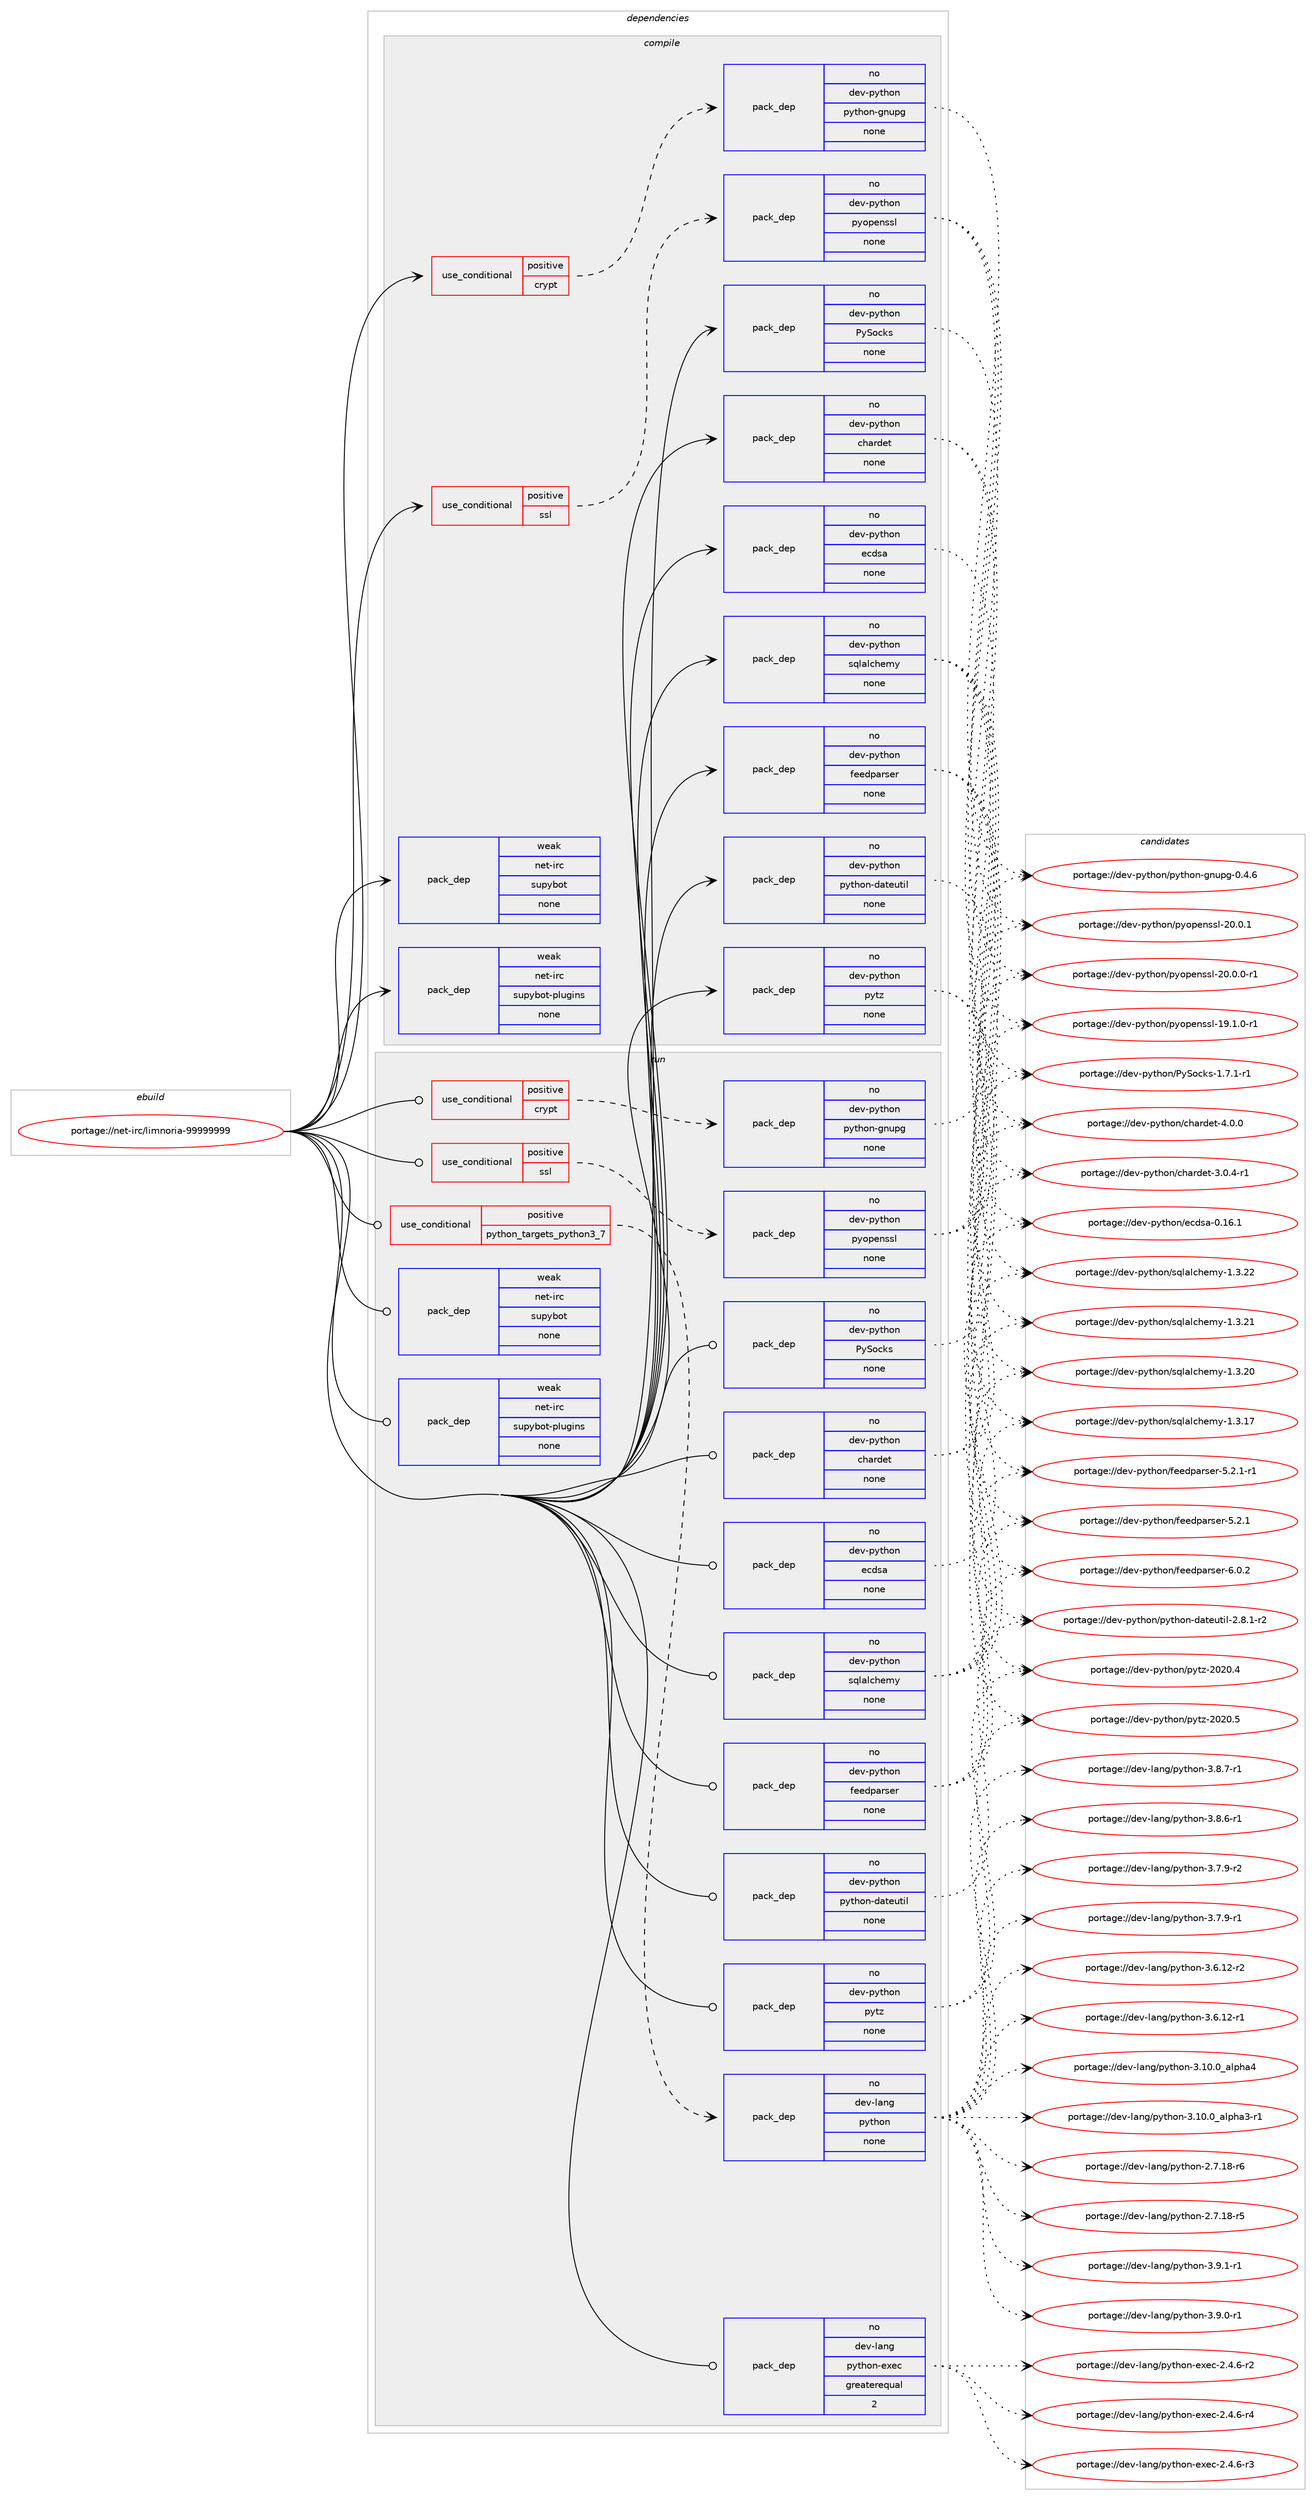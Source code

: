 digraph prolog {

# *************
# Graph options
# *************

newrank=true;
concentrate=true;
compound=true;
graph [rankdir=LR,fontname=Helvetica,fontsize=10,ranksep=1.5];#, ranksep=2.5, nodesep=0.2];
edge  [arrowhead=vee];
node  [fontname=Helvetica,fontsize=10];

# **********
# The ebuild
# **********

subgraph cluster_leftcol {
color=gray;
rank=same;
label=<<i>ebuild</i>>;
id [label="portage://net-irc/limnoria-99999999", color=red, width=4, href="../net-irc/limnoria-99999999.svg"];
}

# ****************
# The dependencies
# ****************

subgraph cluster_midcol {
color=gray;
label=<<i>dependencies</i>>;
subgraph cluster_compile {
fillcolor="#eeeeee";
style=filled;
label=<<i>compile</i>>;
subgraph cond8643 {
dependency28158 [label=<<TABLE BORDER="0" CELLBORDER="1" CELLSPACING="0" CELLPADDING="4"><TR><TD ROWSPAN="3" CELLPADDING="10">use_conditional</TD></TR><TR><TD>positive</TD></TR><TR><TD>crypt</TD></TR></TABLE>>, shape=none, color=red];
subgraph pack19263 {
dependency28159 [label=<<TABLE BORDER="0" CELLBORDER="1" CELLSPACING="0" CELLPADDING="4" WIDTH="220"><TR><TD ROWSPAN="6" CELLPADDING="30">pack_dep</TD></TR><TR><TD WIDTH="110">no</TD></TR><TR><TD>dev-python</TD></TR><TR><TD>python-gnupg</TD></TR><TR><TD>none</TD></TR><TR><TD></TD></TR></TABLE>>, shape=none, color=blue];
}
dependency28158:e -> dependency28159:w [weight=20,style="dashed",arrowhead="vee"];
}
id:e -> dependency28158:w [weight=20,style="solid",arrowhead="vee"];
subgraph cond8644 {
dependency28160 [label=<<TABLE BORDER="0" CELLBORDER="1" CELLSPACING="0" CELLPADDING="4"><TR><TD ROWSPAN="3" CELLPADDING="10">use_conditional</TD></TR><TR><TD>positive</TD></TR><TR><TD>ssl</TD></TR></TABLE>>, shape=none, color=red];
subgraph pack19264 {
dependency28161 [label=<<TABLE BORDER="0" CELLBORDER="1" CELLSPACING="0" CELLPADDING="4" WIDTH="220"><TR><TD ROWSPAN="6" CELLPADDING="30">pack_dep</TD></TR><TR><TD WIDTH="110">no</TD></TR><TR><TD>dev-python</TD></TR><TR><TD>pyopenssl</TD></TR><TR><TD>none</TD></TR><TR><TD></TD></TR></TABLE>>, shape=none, color=blue];
}
dependency28160:e -> dependency28161:w [weight=20,style="dashed",arrowhead="vee"];
}
id:e -> dependency28160:w [weight=20,style="solid",arrowhead="vee"];
subgraph pack19265 {
dependency28162 [label=<<TABLE BORDER="0" CELLBORDER="1" CELLSPACING="0" CELLPADDING="4" WIDTH="220"><TR><TD ROWSPAN="6" CELLPADDING="30">pack_dep</TD></TR><TR><TD WIDTH="110">no</TD></TR><TR><TD>dev-python</TD></TR><TR><TD>PySocks</TD></TR><TR><TD>none</TD></TR><TR><TD></TD></TR></TABLE>>, shape=none, color=blue];
}
id:e -> dependency28162:w [weight=20,style="solid",arrowhead="vee"];
subgraph pack19266 {
dependency28163 [label=<<TABLE BORDER="0" CELLBORDER="1" CELLSPACING="0" CELLPADDING="4" WIDTH="220"><TR><TD ROWSPAN="6" CELLPADDING="30">pack_dep</TD></TR><TR><TD WIDTH="110">no</TD></TR><TR><TD>dev-python</TD></TR><TR><TD>chardet</TD></TR><TR><TD>none</TD></TR><TR><TD></TD></TR></TABLE>>, shape=none, color=blue];
}
id:e -> dependency28163:w [weight=20,style="solid",arrowhead="vee"];
subgraph pack19267 {
dependency28164 [label=<<TABLE BORDER="0" CELLBORDER="1" CELLSPACING="0" CELLPADDING="4" WIDTH="220"><TR><TD ROWSPAN="6" CELLPADDING="30">pack_dep</TD></TR><TR><TD WIDTH="110">no</TD></TR><TR><TD>dev-python</TD></TR><TR><TD>ecdsa</TD></TR><TR><TD>none</TD></TR><TR><TD></TD></TR></TABLE>>, shape=none, color=blue];
}
id:e -> dependency28164:w [weight=20,style="solid",arrowhead="vee"];
subgraph pack19268 {
dependency28165 [label=<<TABLE BORDER="0" CELLBORDER="1" CELLSPACING="0" CELLPADDING="4" WIDTH="220"><TR><TD ROWSPAN="6" CELLPADDING="30">pack_dep</TD></TR><TR><TD WIDTH="110">no</TD></TR><TR><TD>dev-python</TD></TR><TR><TD>feedparser</TD></TR><TR><TD>none</TD></TR><TR><TD></TD></TR></TABLE>>, shape=none, color=blue];
}
id:e -> dependency28165:w [weight=20,style="solid",arrowhead="vee"];
subgraph pack19269 {
dependency28166 [label=<<TABLE BORDER="0" CELLBORDER="1" CELLSPACING="0" CELLPADDING="4" WIDTH="220"><TR><TD ROWSPAN="6" CELLPADDING="30">pack_dep</TD></TR><TR><TD WIDTH="110">no</TD></TR><TR><TD>dev-python</TD></TR><TR><TD>python-dateutil</TD></TR><TR><TD>none</TD></TR><TR><TD></TD></TR></TABLE>>, shape=none, color=blue];
}
id:e -> dependency28166:w [weight=20,style="solid",arrowhead="vee"];
subgraph pack19270 {
dependency28167 [label=<<TABLE BORDER="0" CELLBORDER="1" CELLSPACING="0" CELLPADDING="4" WIDTH="220"><TR><TD ROWSPAN="6" CELLPADDING="30">pack_dep</TD></TR><TR><TD WIDTH="110">no</TD></TR><TR><TD>dev-python</TD></TR><TR><TD>pytz</TD></TR><TR><TD>none</TD></TR><TR><TD></TD></TR></TABLE>>, shape=none, color=blue];
}
id:e -> dependency28167:w [weight=20,style="solid",arrowhead="vee"];
subgraph pack19271 {
dependency28168 [label=<<TABLE BORDER="0" CELLBORDER="1" CELLSPACING="0" CELLPADDING="4" WIDTH="220"><TR><TD ROWSPAN="6" CELLPADDING="30">pack_dep</TD></TR><TR><TD WIDTH="110">no</TD></TR><TR><TD>dev-python</TD></TR><TR><TD>sqlalchemy</TD></TR><TR><TD>none</TD></TR><TR><TD></TD></TR></TABLE>>, shape=none, color=blue];
}
id:e -> dependency28168:w [weight=20,style="solid",arrowhead="vee"];
subgraph pack19272 {
dependency28169 [label=<<TABLE BORDER="0" CELLBORDER="1" CELLSPACING="0" CELLPADDING="4" WIDTH="220"><TR><TD ROWSPAN="6" CELLPADDING="30">pack_dep</TD></TR><TR><TD WIDTH="110">weak</TD></TR><TR><TD>net-irc</TD></TR><TR><TD>supybot</TD></TR><TR><TD>none</TD></TR><TR><TD></TD></TR></TABLE>>, shape=none, color=blue];
}
id:e -> dependency28169:w [weight=20,style="solid",arrowhead="vee"];
subgraph pack19273 {
dependency28170 [label=<<TABLE BORDER="0" CELLBORDER="1" CELLSPACING="0" CELLPADDING="4" WIDTH="220"><TR><TD ROWSPAN="6" CELLPADDING="30">pack_dep</TD></TR><TR><TD WIDTH="110">weak</TD></TR><TR><TD>net-irc</TD></TR><TR><TD>supybot-plugins</TD></TR><TR><TD>none</TD></TR><TR><TD></TD></TR></TABLE>>, shape=none, color=blue];
}
id:e -> dependency28170:w [weight=20,style="solid",arrowhead="vee"];
}
subgraph cluster_compileandrun {
fillcolor="#eeeeee";
style=filled;
label=<<i>compile and run</i>>;
}
subgraph cluster_run {
fillcolor="#eeeeee";
style=filled;
label=<<i>run</i>>;
subgraph cond8645 {
dependency28171 [label=<<TABLE BORDER="0" CELLBORDER="1" CELLSPACING="0" CELLPADDING="4"><TR><TD ROWSPAN="3" CELLPADDING="10">use_conditional</TD></TR><TR><TD>positive</TD></TR><TR><TD>crypt</TD></TR></TABLE>>, shape=none, color=red];
subgraph pack19274 {
dependency28172 [label=<<TABLE BORDER="0" CELLBORDER="1" CELLSPACING="0" CELLPADDING="4" WIDTH="220"><TR><TD ROWSPAN="6" CELLPADDING="30">pack_dep</TD></TR><TR><TD WIDTH="110">no</TD></TR><TR><TD>dev-python</TD></TR><TR><TD>python-gnupg</TD></TR><TR><TD>none</TD></TR><TR><TD></TD></TR></TABLE>>, shape=none, color=blue];
}
dependency28171:e -> dependency28172:w [weight=20,style="dashed",arrowhead="vee"];
}
id:e -> dependency28171:w [weight=20,style="solid",arrowhead="odot"];
subgraph cond8646 {
dependency28173 [label=<<TABLE BORDER="0" CELLBORDER="1" CELLSPACING="0" CELLPADDING="4"><TR><TD ROWSPAN="3" CELLPADDING="10">use_conditional</TD></TR><TR><TD>positive</TD></TR><TR><TD>python_targets_python3_7</TD></TR></TABLE>>, shape=none, color=red];
subgraph pack19275 {
dependency28174 [label=<<TABLE BORDER="0" CELLBORDER="1" CELLSPACING="0" CELLPADDING="4" WIDTH="220"><TR><TD ROWSPAN="6" CELLPADDING="30">pack_dep</TD></TR><TR><TD WIDTH="110">no</TD></TR><TR><TD>dev-lang</TD></TR><TR><TD>python</TD></TR><TR><TD>none</TD></TR><TR><TD></TD></TR></TABLE>>, shape=none, color=blue];
}
dependency28173:e -> dependency28174:w [weight=20,style="dashed",arrowhead="vee"];
}
id:e -> dependency28173:w [weight=20,style="solid",arrowhead="odot"];
subgraph cond8647 {
dependency28175 [label=<<TABLE BORDER="0" CELLBORDER="1" CELLSPACING="0" CELLPADDING="4"><TR><TD ROWSPAN="3" CELLPADDING="10">use_conditional</TD></TR><TR><TD>positive</TD></TR><TR><TD>ssl</TD></TR></TABLE>>, shape=none, color=red];
subgraph pack19276 {
dependency28176 [label=<<TABLE BORDER="0" CELLBORDER="1" CELLSPACING="0" CELLPADDING="4" WIDTH="220"><TR><TD ROWSPAN="6" CELLPADDING="30">pack_dep</TD></TR><TR><TD WIDTH="110">no</TD></TR><TR><TD>dev-python</TD></TR><TR><TD>pyopenssl</TD></TR><TR><TD>none</TD></TR><TR><TD></TD></TR></TABLE>>, shape=none, color=blue];
}
dependency28175:e -> dependency28176:w [weight=20,style="dashed",arrowhead="vee"];
}
id:e -> dependency28175:w [weight=20,style="solid",arrowhead="odot"];
subgraph pack19277 {
dependency28177 [label=<<TABLE BORDER="0" CELLBORDER="1" CELLSPACING="0" CELLPADDING="4" WIDTH="220"><TR><TD ROWSPAN="6" CELLPADDING="30">pack_dep</TD></TR><TR><TD WIDTH="110">no</TD></TR><TR><TD>dev-lang</TD></TR><TR><TD>python-exec</TD></TR><TR><TD>greaterequal</TD></TR><TR><TD>2</TD></TR></TABLE>>, shape=none, color=blue];
}
id:e -> dependency28177:w [weight=20,style="solid",arrowhead="odot"];
subgraph pack19278 {
dependency28178 [label=<<TABLE BORDER="0" CELLBORDER="1" CELLSPACING="0" CELLPADDING="4" WIDTH="220"><TR><TD ROWSPAN="6" CELLPADDING="30">pack_dep</TD></TR><TR><TD WIDTH="110">no</TD></TR><TR><TD>dev-python</TD></TR><TR><TD>PySocks</TD></TR><TR><TD>none</TD></TR><TR><TD></TD></TR></TABLE>>, shape=none, color=blue];
}
id:e -> dependency28178:w [weight=20,style="solid",arrowhead="odot"];
subgraph pack19279 {
dependency28179 [label=<<TABLE BORDER="0" CELLBORDER="1" CELLSPACING="0" CELLPADDING="4" WIDTH="220"><TR><TD ROWSPAN="6" CELLPADDING="30">pack_dep</TD></TR><TR><TD WIDTH="110">no</TD></TR><TR><TD>dev-python</TD></TR><TR><TD>chardet</TD></TR><TR><TD>none</TD></TR><TR><TD></TD></TR></TABLE>>, shape=none, color=blue];
}
id:e -> dependency28179:w [weight=20,style="solid",arrowhead="odot"];
subgraph pack19280 {
dependency28180 [label=<<TABLE BORDER="0" CELLBORDER="1" CELLSPACING="0" CELLPADDING="4" WIDTH="220"><TR><TD ROWSPAN="6" CELLPADDING="30">pack_dep</TD></TR><TR><TD WIDTH="110">no</TD></TR><TR><TD>dev-python</TD></TR><TR><TD>ecdsa</TD></TR><TR><TD>none</TD></TR><TR><TD></TD></TR></TABLE>>, shape=none, color=blue];
}
id:e -> dependency28180:w [weight=20,style="solid",arrowhead="odot"];
subgraph pack19281 {
dependency28181 [label=<<TABLE BORDER="0" CELLBORDER="1" CELLSPACING="0" CELLPADDING="4" WIDTH="220"><TR><TD ROWSPAN="6" CELLPADDING="30">pack_dep</TD></TR><TR><TD WIDTH="110">no</TD></TR><TR><TD>dev-python</TD></TR><TR><TD>feedparser</TD></TR><TR><TD>none</TD></TR><TR><TD></TD></TR></TABLE>>, shape=none, color=blue];
}
id:e -> dependency28181:w [weight=20,style="solid",arrowhead="odot"];
subgraph pack19282 {
dependency28182 [label=<<TABLE BORDER="0" CELLBORDER="1" CELLSPACING="0" CELLPADDING="4" WIDTH="220"><TR><TD ROWSPAN="6" CELLPADDING="30">pack_dep</TD></TR><TR><TD WIDTH="110">no</TD></TR><TR><TD>dev-python</TD></TR><TR><TD>python-dateutil</TD></TR><TR><TD>none</TD></TR><TR><TD></TD></TR></TABLE>>, shape=none, color=blue];
}
id:e -> dependency28182:w [weight=20,style="solid",arrowhead="odot"];
subgraph pack19283 {
dependency28183 [label=<<TABLE BORDER="0" CELLBORDER="1" CELLSPACING="0" CELLPADDING="4" WIDTH="220"><TR><TD ROWSPAN="6" CELLPADDING="30">pack_dep</TD></TR><TR><TD WIDTH="110">no</TD></TR><TR><TD>dev-python</TD></TR><TR><TD>pytz</TD></TR><TR><TD>none</TD></TR><TR><TD></TD></TR></TABLE>>, shape=none, color=blue];
}
id:e -> dependency28183:w [weight=20,style="solid",arrowhead="odot"];
subgraph pack19284 {
dependency28184 [label=<<TABLE BORDER="0" CELLBORDER="1" CELLSPACING="0" CELLPADDING="4" WIDTH="220"><TR><TD ROWSPAN="6" CELLPADDING="30">pack_dep</TD></TR><TR><TD WIDTH="110">no</TD></TR><TR><TD>dev-python</TD></TR><TR><TD>sqlalchemy</TD></TR><TR><TD>none</TD></TR><TR><TD></TD></TR></TABLE>>, shape=none, color=blue];
}
id:e -> dependency28184:w [weight=20,style="solid",arrowhead="odot"];
subgraph pack19285 {
dependency28185 [label=<<TABLE BORDER="0" CELLBORDER="1" CELLSPACING="0" CELLPADDING="4" WIDTH="220"><TR><TD ROWSPAN="6" CELLPADDING="30">pack_dep</TD></TR><TR><TD WIDTH="110">weak</TD></TR><TR><TD>net-irc</TD></TR><TR><TD>supybot</TD></TR><TR><TD>none</TD></TR><TR><TD></TD></TR></TABLE>>, shape=none, color=blue];
}
id:e -> dependency28185:w [weight=20,style="solid",arrowhead="odot"];
subgraph pack19286 {
dependency28186 [label=<<TABLE BORDER="0" CELLBORDER="1" CELLSPACING="0" CELLPADDING="4" WIDTH="220"><TR><TD ROWSPAN="6" CELLPADDING="30">pack_dep</TD></TR><TR><TD WIDTH="110">weak</TD></TR><TR><TD>net-irc</TD></TR><TR><TD>supybot-plugins</TD></TR><TR><TD>none</TD></TR><TR><TD></TD></TR></TABLE>>, shape=none, color=blue];
}
id:e -> dependency28186:w [weight=20,style="solid",arrowhead="odot"];
}
}

# **************
# The candidates
# **************

subgraph cluster_choices {
rank=same;
color=gray;
label=<<i>candidates</i>>;

subgraph choice19263 {
color=black;
nodesep=1;
choice100101118451121211161041111104711212111610411111045103110117112103454846524654 [label="portage://dev-python/python-gnupg-0.4.6", color=red, width=4,href="../dev-python/python-gnupg-0.4.6.svg"];
dependency28159:e -> choice100101118451121211161041111104711212111610411111045103110117112103454846524654:w [style=dotted,weight="100"];
}
subgraph choice19264 {
color=black;
nodesep=1;
choice100101118451121211161041111104711212111111210111011511510845504846484649 [label="portage://dev-python/pyopenssl-20.0.1", color=red, width=4,href="../dev-python/pyopenssl-20.0.1.svg"];
choice1001011184511212111610411111047112121111112101110115115108455048464846484511449 [label="portage://dev-python/pyopenssl-20.0.0-r1", color=red, width=4,href="../dev-python/pyopenssl-20.0.0-r1.svg"];
choice1001011184511212111610411111047112121111112101110115115108454957464946484511449 [label="portage://dev-python/pyopenssl-19.1.0-r1", color=red, width=4,href="../dev-python/pyopenssl-19.1.0-r1.svg"];
dependency28161:e -> choice100101118451121211161041111104711212111111210111011511510845504846484649:w [style=dotted,weight="100"];
dependency28161:e -> choice1001011184511212111610411111047112121111112101110115115108455048464846484511449:w [style=dotted,weight="100"];
dependency28161:e -> choice1001011184511212111610411111047112121111112101110115115108454957464946484511449:w [style=dotted,weight="100"];
}
subgraph choice19265 {
color=black;
nodesep=1;
choice10010111845112121116104111110478012183111991071154549465546494511449 [label="portage://dev-python/PySocks-1.7.1-r1", color=red, width=4,href="../dev-python/PySocks-1.7.1-r1.svg"];
dependency28162:e -> choice10010111845112121116104111110478012183111991071154549465546494511449:w [style=dotted,weight="100"];
}
subgraph choice19266 {
color=black;
nodesep=1;
choice10010111845112121116104111110479910497114100101116455246484648 [label="portage://dev-python/chardet-4.0.0", color=red, width=4,href="../dev-python/chardet-4.0.0.svg"];
choice100101118451121211161041111104799104971141001011164551464846524511449 [label="portage://dev-python/chardet-3.0.4-r1", color=red, width=4,href="../dev-python/chardet-3.0.4-r1.svg"];
dependency28163:e -> choice10010111845112121116104111110479910497114100101116455246484648:w [style=dotted,weight="100"];
dependency28163:e -> choice100101118451121211161041111104799104971141001011164551464846524511449:w [style=dotted,weight="100"];
}
subgraph choice19267 {
color=black;
nodesep=1;
choice1001011184511212111610411111047101991001159745484649544649 [label="portage://dev-python/ecdsa-0.16.1", color=red, width=4,href="../dev-python/ecdsa-0.16.1.svg"];
dependency28164:e -> choice1001011184511212111610411111047101991001159745484649544649:w [style=dotted,weight="100"];
}
subgraph choice19268 {
color=black;
nodesep=1;
choice100101118451121211161041111104710210110110011297114115101114455446484650 [label="portage://dev-python/feedparser-6.0.2", color=red, width=4,href="../dev-python/feedparser-6.0.2.svg"];
choice1001011184511212111610411111047102101101100112971141151011144553465046494511449 [label="portage://dev-python/feedparser-5.2.1-r1", color=red, width=4,href="../dev-python/feedparser-5.2.1-r1.svg"];
choice100101118451121211161041111104710210110110011297114115101114455346504649 [label="portage://dev-python/feedparser-5.2.1", color=red, width=4,href="../dev-python/feedparser-5.2.1.svg"];
dependency28165:e -> choice100101118451121211161041111104710210110110011297114115101114455446484650:w [style=dotted,weight="100"];
dependency28165:e -> choice1001011184511212111610411111047102101101100112971141151011144553465046494511449:w [style=dotted,weight="100"];
dependency28165:e -> choice100101118451121211161041111104710210110110011297114115101114455346504649:w [style=dotted,weight="100"];
}
subgraph choice19269 {
color=black;
nodesep=1;
choice100101118451121211161041111104711212111610411111045100971161011171161051084550465646494511450 [label="portage://dev-python/python-dateutil-2.8.1-r2", color=red, width=4,href="../dev-python/python-dateutil-2.8.1-r2.svg"];
dependency28166:e -> choice100101118451121211161041111104711212111610411111045100971161011171161051084550465646494511450:w [style=dotted,weight="100"];
}
subgraph choice19270 {
color=black;
nodesep=1;
choice100101118451121211161041111104711212111612245504850484653 [label="portage://dev-python/pytz-2020.5", color=red, width=4,href="../dev-python/pytz-2020.5.svg"];
choice100101118451121211161041111104711212111612245504850484652 [label="portage://dev-python/pytz-2020.4", color=red, width=4,href="../dev-python/pytz-2020.4.svg"];
dependency28167:e -> choice100101118451121211161041111104711212111612245504850484653:w [style=dotted,weight="100"];
dependency28167:e -> choice100101118451121211161041111104711212111612245504850484652:w [style=dotted,weight="100"];
}
subgraph choice19271 {
color=black;
nodesep=1;
choice1001011184511212111610411111047115113108971089910410110912145494651465050 [label="portage://dev-python/sqlalchemy-1.3.22", color=red, width=4,href="../dev-python/sqlalchemy-1.3.22.svg"];
choice1001011184511212111610411111047115113108971089910410110912145494651465049 [label="portage://dev-python/sqlalchemy-1.3.21", color=red, width=4,href="../dev-python/sqlalchemy-1.3.21.svg"];
choice1001011184511212111610411111047115113108971089910410110912145494651465048 [label="portage://dev-python/sqlalchemy-1.3.20", color=red, width=4,href="../dev-python/sqlalchemy-1.3.20.svg"];
choice1001011184511212111610411111047115113108971089910410110912145494651464955 [label="portage://dev-python/sqlalchemy-1.3.17", color=red, width=4,href="../dev-python/sqlalchemy-1.3.17.svg"];
dependency28168:e -> choice1001011184511212111610411111047115113108971089910410110912145494651465050:w [style=dotted,weight="100"];
dependency28168:e -> choice1001011184511212111610411111047115113108971089910410110912145494651465049:w [style=dotted,weight="100"];
dependency28168:e -> choice1001011184511212111610411111047115113108971089910410110912145494651465048:w [style=dotted,weight="100"];
dependency28168:e -> choice1001011184511212111610411111047115113108971089910410110912145494651464955:w [style=dotted,weight="100"];
}
subgraph choice19272 {
color=black;
nodesep=1;
}
subgraph choice19273 {
color=black;
nodesep=1;
}
subgraph choice19274 {
color=black;
nodesep=1;
choice100101118451121211161041111104711212111610411111045103110117112103454846524654 [label="portage://dev-python/python-gnupg-0.4.6", color=red, width=4,href="../dev-python/python-gnupg-0.4.6.svg"];
dependency28172:e -> choice100101118451121211161041111104711212111610411111045103110117112103454846524654:w [style=dotted,weight="100"];
}
subgraph choice19275 {
color=black;
nodesep=1;
choice1001011184510897110103471121211161041111104551465746494511449 [label="portage://dev-lang/python-3.9.1-r1", color=red, width=4,href="../dev-lang/python-3.9.1-r1.svg"];
choice1001011184510897110103471121211161041111104551465746484511449 [label="portage://dev-lang/python-3.9.0-r1", color=red, width=4,href="../dev-lang/python-3.9.0-r1.svg"];
choice1001011184510897110103471121211161041111104551465646554511449 [label="portage://dev-lang/python-3.8.7-r1", color=red, width=4,href="../dev-lang/python-3.8.7-r1.svg"];
choice1001011184510897110103471121211161041111104551465646544511449 [label="portage://dev-lang/python-3.8.6-r1", color=red, width=4,href="../dev-lang/python-3.8.6-r1.svg"];
choice1001011184510897110103471121211161041111104551465546574511450 [label="portage://dev-lang/python-3.7.9-r2", color=red, width=4,href="../dev-lang/python-3.7.9-r2.svg"];
choice1001011184510897110103471121211161041111104551465546574511449 [label="portage://dev-lang/python-3.7.9-r1", color=red, width=4,href="../dev-lang/python-3.7.9-r1.svg"];
choice100101118451089711010347112121116104111110455146544649504511450 [label="portage://dev-lang/python-3.6.12-r2", color=red, width=4,href="../dev-lang/python-3.6.12-r2.svg"];
choice100101118451089711010347112121116104111110455146544649504511449 [label="portage://dev-lang/python-3.6.12-r1", color=red, width=4,href="../dev-lang/python-3.6.12-r1.svg"];
choice1001011184510897110103471121211161041111104551464948464895971081121049752 [label="portage://dev-lang/python-3.10.0_alpha4", color=red, width=4,href="../dev-lang/python-3.10.0_alpha4.svg"];
choice10010111845108971101034711212111610411111045514649484648959710811210497514511449 [label="portage://dev-lang/python-3.10.0_alpha3-r1", color=red, width=4,href="../dev-lang/python-3.10.0_alpha3-r1.svg"];
choice100101118451089711010347112121116104111110455046554649564511454 [label="portage://dev-lang/python-2.7.18-r6", color=red, width=4,href="../dev-lang/python-2.7.18-r6.svg"];
choice100101118451089711010347112121116104111110455046554649564511453 [label="portage://dev-lang/python-2.7.18-r5", color=red, width=4,href="../dev-lang/python-2.7.18-r5.svg"];
dependency28174:e -> choice1001011184510897110103471121211161041111104551465746494511449:w [style=dotted,weight="100"];
dependency28174:e -> choice1001011184510897110103471121211161041111104551465746484511449:w [style=dotted,weight="100"];
dependency28174:e -> choice1001011184510897110103471121211161041111104551465646554511449:w [style=dotted,weight="100"];
dependency28174:e -> choice1001011184510897110103471121211161041111104551465646544511449:w [style=dotted,weight="100"];
dependency28174:e -> choice1001011184510897110103471121211161041111104551465546574511450:w [style=dotted,weight="100"];
dependency28174:e -> choice1001011184510897110103471121211161041111104551465546574511449:w [style=dotted,weight="100"];
dependency28174:e -> choice100101118451089711010347112121116104111110455146544649504511450:w [style=dotted,weight="100"];
dependency28174:e -> choice100101118451089711010347112121116104111110455146544649504511449:w [style=dotted,weight="100"];
dependency28174:e -> choice1001011184510897110103471121211161041111104551464948464895971081121049752:w [style=dotted,weight="100"];
dependency28174:e -> choice10010111845108971101034711212111610411111045514649484648959710811210497514511449:w [style=dotted,weight="100"];
dependency28174:e -> choice100101118451089711010347112121116104111110455046554649564511454:w [style=dotted,weight="100"];
dependency28174:e -> choice100101118451089711010347112121116104111110455046554649564511453:w [style=dotted,weight="100"];
}
subgraph choice19276 {
color=black;
nodesep=1;
choice100101118451121211161041111104711212111111210111011511510845504846484649 [label="portage://dev-python/pyopenssl-20.0.1", color=red, width=4,href="../dev-python/pyopenssl-20.0.1.svg"];
choice1001011184511212111610411111047112121111112101110115115108455048464846484511449 [label="portage://dev-python/pyopenssl-20.0.0-r1", color=red, width=4,href="../dev-python/pyopenssl-20.0.0-r1.svg"];
choice1001011184511212111610411111047112121111112101110115115108454957464946484511449 [label="portage://dev-python/pyopenssl-19.1.0-r1", color=red, width=4,href="../dev-python/pyopenssl-19.1.0-r1.svg"];
dependency28176:e -> choice100101118451121211161041111104711212111111210111011511510845504846484649:w [style=dotted,weight="100"];
dependency28176:e -> choice1001011184511212111610411111047112121111112101110115115108455048464846484511449:w [style=dotted,weight="100"];
dependency28176:e -> choice1001011184511212111610411111047112121111112101110115115108454957464946484511449:w [style=dotted,weight="100"];
}
subgraph choice19277 {
color=black;
nodesep=1;
choice10010111845108971101034711212111610411111045101120101994550465246544511452 [label="portage://dev-lang/python-exec-2.4.6-r4", color=red, width=4,href="../dev-lang/python-exec-2.4.6-r4.svg"];
choice10010111845108971101034711212111610411111045101120101994550465246544511451 [label="portage://dev-lang/python-exec-2.4.6-r3", color=red, width=4,href="../dev-lang/python-exec-2.4.6-r3.svg"];
choice10010111845108971101034711212111610411111045101120101994550465246544511450 [label="portage://dev-lang/python-exec-2.4.6-r2", color=red, width=4,href="../dev-lang/python-exec-2.4.6-r2.svg"];
dependency28177:e -> choice10010111845108971101034711212111610411111045101120101994550465246544511452:w [style=dotted,weight="100"];
dependency28177:e -> choice10010111845108971101034711212111610411111045101120101994550465246544511451:w [style=dotted,weight="100"];
dependency28177:e -> choice10010111845108971101034711212111610411111045101120101994550465246544511450:w [style=dotted,weight="100"];
}
subgraph choice19278 {
color=black;
nodesep=1;
choice10010111845112121116104111110478012183111991071154549465546494511449 [label="portage://dev-python/PySocks-1.7.1-r1", color=red, width=4,href="../dev-python/PySocks-1.7.1-r1.svg"];
dependency28178:e -> choice10010111845112121116104111110478012183111991071154549465546494511449:w [style=dotted,weight="100"];
}
subgraph choice19279 {
color=black;
nodesep=1;
choice10010111845112121116104111110479910497114100101116455246484648 [label="portage://dev-python/chardet-4.0.0", color=red, width=4,href="../dev-python/chardet-4.0.0.svg"];
choice100101118451121211161041111104799104971141001011164551464846524511449 [label="portage://dev-python/chardet-3.0.4-r1", color=red, width=4,href="../dev-python/chardet-3.0.4-r1.svg"];
dependency28179:e -> choice10010111845112121116104111110479910497114100101116455246484648:w [style=dotted,weight="100"];
dependency28179:e -> choice100101118451121211161041111104799104971141001011164551464846524511449:w [style=dotted,weight="100"];
}
subgraph choice19280 {
color=black;
nodesep=1;
choice1001011184511212111610411111047101991001159745484649544649 [label="portage://dev-python/ecdsa-0.16.1", color=red, width=4,href="../dev-python/ecdsa-0.16.1.svg"];
dependency28180:e -> choice1001011184511212111610411111047101991001159745484649544649:w [style=dotted,weight="100"];
}
subgraph choice19281 {
color=black;
nodesep=1;
choice100101118451121211161041111104710210110110011297114115101114455446484650 [label="portage://dev-python/feedparser-6.0.2", color=red, width=4,href="../dev-python/feedparser-6.0.2.svg"];
choice1001011184511212111610411111047102101101100112971141151011144553465046494511449 [label="portage://dev-python/feedparser-5.2.1-r1", color=red, width=4,href="../dev-python/feedparser-5.2.1-r1.svg"];
choice100101118451121211161041111104710210110110011297114115101114455346504649 [label="portage://dev-python/feedparser-5.2.1", color=red, width=4,href="../dev-python/feedparser-5.2.1.svg"];
dependency28181:e -> choice100101118451121211161041111104710210110110011297114115101114455446484650:w [style=dotted,weight="100"];
dependency28181:e -> choice1001011184511212111610411111047102101101100112971141151011144553465046494511449:w [style=dotted,weight="100"];
dependency28181:e -> choice100101118451121211161041111104710210110110011297114115101114455346504649:w [style=dotted,weight="100"];
}
subgraph choice19282 {
color=black;
nodesep=1;
choice100101118451121211161041111104711212111610411111045100971161011171161051084550465646494511450 [label="portage://dev-python/python-dateutil-2.8.1-r2", color=red, width=4,href="../dev-python/python-dateutil-2.8.1-r2.svg"];
dependency28182:e -> choice100101118451121211161041111104711212111610411111045100971161011171161051084550465646494511450:w [style=dotted,weight="100"];
}
subgraph choice19283 {
color=black;
nodesep=1;
choice100101118451121211161041111104711212111612245504850484653 [label="portage://dev-python/pytz-2020.5", color=red, width=4,href="../dev-python/pytz-2020.5.svg"];
choice100101118451121211161041111104711212111612245504850484652 [label="portage://dev-python/pytz-2020.4", color=red, width=4,href="../dev-python/pytz-2020.4.svg"];
dependency28183:e -> choice100101118451121211161041111104711212111612245504850484653:w [style=dotted,weight="100"];
dependency28183:e -> choice100101118451121211161041111104711212111612245504850484652:w [style=dotted,weight="100"];
}
subgraph choice19284 {
color=black;
nodesep=1;
choice1001011184511212111610411111047115113108971089910410110912145494651465050 [label="portage://dev-python/sqlalchemy-1.3.22", color=red, width=4,href="../dev-python/sqlalchemy-1.3.22.svg"];
choice1001011184511212111610411111047115113108971089910410110912145494651465049 [label="portage://dev-python/sqlalchemy-1.3.21", color=red, width=4,href="../dev-python/sqlalchemy-1.3.21.svg"];
choice1001011184511212111610411111047115113108971089910410110912145494651465048 [label="portage://dev-python/sqlalchemy-1.3.20", color=red, width=4,href="../dev-python/sqlalchemy-1.3.20.svg"];
choice1001011184511212111610411111047115113108971089910410110912145494651464955 [label="portage://dev-python/sqlalchemy-1.3.17", color=red, width=4,href="../dev-python/sqlalchemy-1.3.17.svg"];
dependency28184:e -> choice1001011184511212111610411111047115113108971089910410110912145494651465050:w [style=dotted,weight="100"];
dependency28184:e -> choice1001011184511212111610411111047115113108971089910410110912145494651465049:w [style=dotted,weight="100"];
dependency28184:e -> choice1001011184511212111610411111047115113108971089910410110912145494651465048:w [style=dotted,weight="100"];
dependency28184:e -> choice1001011184511212111610411111047115113108971089910410110912145494651464955:w [style=dotted,weight="100"];
}
subgraph choice19285 {
color=black;
nodesep=1;
}
subgraph choice19286 {
color=black;
nodesep=1;
}
}

}
